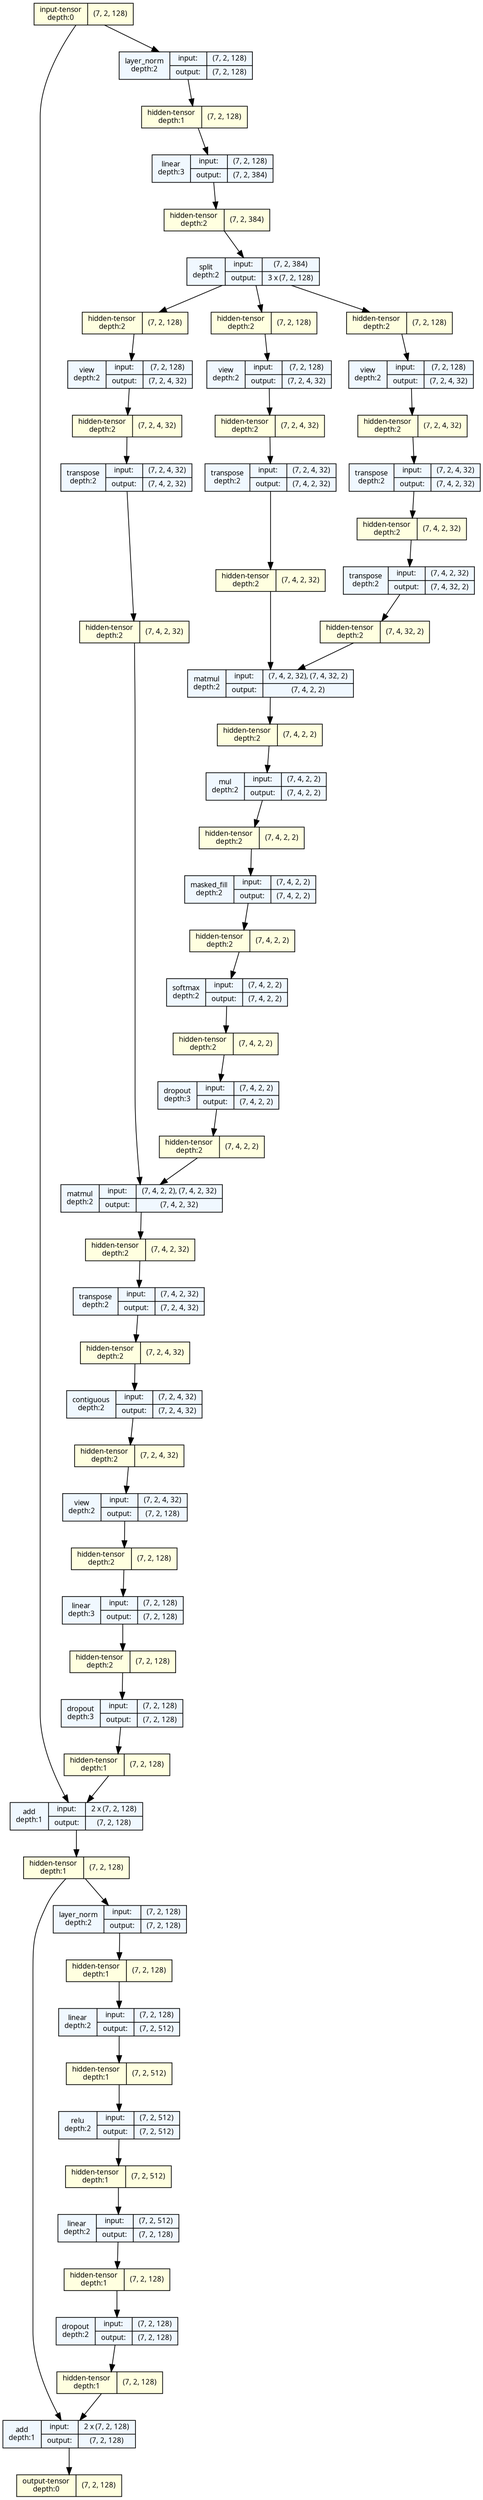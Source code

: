 strict digraph "custom-attention" {
	graph [ordering=in size="36.6,36.6"]
	node [align=left fontname="Linux libertine" fontsize=10 height=0.2 ranksep=0.1 shape=record style=filled]
	edge [fontsize=10]
	0 [label="input-tensor&#92;ndepth:0|(7, 2, 128)" fillcolor=lightyellow]
	0 [label="input-tensor&#92;ndepth:0|(7, 2, 128)" fillcolor=lightyellow]
	1 [label="layer_norm&#92;ndepth:2|{input:|output:}|{(7, 2, 128)|(7, 2, 128)}" fillcolor=aliceblue]
	2 [label="hidden-tensor&#92;ndepth:1|(7, 2, 128)" fillcolor=lightyellow]
	3 [label="linear&#92;ndepth:3|{input:|output:}|{(7, 2, 128)|(7, 2, 384)}" fillcolor=aliceblue]
	4 [label="hidden-tensor&#92;ndepth:2|(7, 2, 384)" fillcolor=lightyellow]
	5 [label="split&#92;ndepth:2|{input:|output:}|{(7, 2, 384)|3 x (7, 2, 128)}" fillcolor=aliceblue]
	6 [label="hidden-tensor&#92;ndepth:2|(7, 2, 128)" fillcolor=lightyellow]
	7 [label="hidden-tensor&#92;ndepth:2|(7, 2, 128)" fillcolor=lightyellow]
	8 [label="hidden-tensor&#92;ndepth:2|(7, 2, 128)" fillcolor=lightyellow]
	9 [label="view&#92;ndepth:2|{input:|output:}|{(7, 2, 128)|(7, 2, 4, 32)}" fillcolor=aliceblue]
	10 [label="hidden-tensor&#92;ndepth:2|(7, 2, 4, 32)" fillcolor=lightyellow]
	11 [label="transpose&#92;ndepth:2|{input:|output:}|{(7, 2, 4, 32)|(7, 4, 2, 32)}" fillcolor=aliceblue]
	12 [label="hidden-tensor&#92;ndepth:2|(7, 4, 2, 32)" fillcolor=lightyellow]
	13 [label="view&#92;ndepth:2|{input:|output:}|{(7, 2, 128)|(7, 2, 4, 32)}" fillcolor=aliceblue]
	14 [label="hidden-tensor&#92;ndepth:2|(7, 2, 4, 32)" fillcolor=lightyellow]
	15 [label="transpose&#92;ndepth:2|{input:|output:}|{(7, 2, 4, 32)|(7, 4, 2, 32)}" fillcolor=aliceblue]
	16 [label="hidden-tensor&#92;ndepth:2|(7, 4, 2, 32)" fillcolor=lightyellow]
	17 [label="view&#92;ndepth:2|{input:|output:}|{(7, 2, 128)|(7, 2, 4, 32)}" fillcolor=aliceblue]
	18 [label="hidden-tensor&#92;ndepth:2|(7, 2, 4, 32)" fillcolor=lightyellow]
	19 [label="transpose&#92;ndepth:2|{input:|output:}|{(7, 2, 4, 32)|(7, 4, 2, 32)}" fillcolor=aliceblue]
	20 [label="hidden-tensor&#92;ndepth:2|(7, 4, 2, 32)" fillcolor=lightyellow]
	21 [label="transpose&#92;ndepth:2|{input:|output:}|{(7, 4, 2, 32)|(7, 4, 32, 2)}" fillcolor=aliceblue]
	22 [label="hidden-tensor&#92;ndepth:2|(7, 4, 32, 2)" fillcolor=lightyellow]
	23 [label="matmul&#92;ndepth:2|{input:|output:}|{(7, 4, 2, 32), (7, 4, 32, 2)|(7, 4, 2, 2)}" fillcolor=aliceblue]
	24 [label="hidden-tensor&#92;ndepth:2|(7, 4, 2, 2)" fillcolor=lightyellow]
	25 [label="mul&#92;ndepth:2|{input:|output:}|{(7, 4, 2, 2)|(7, 4, 2, 2)}" fillcolor=aliceblue]
	26 [label="hidden-tensor&#92;ndepth:2|(7, 4, 2, 2)" fillcolor=lightyellow]
	27 [label="masked_fill&#92;ndepth:2|{input:|output:}|{(7, 4, 2, 2)|(7, 4, 2, 2)}" fillcolor=aliceblue]
	28 [label="hidden-tensor&#92;ndepth:2|(7, 4, 2, 2)" fillcolor=lightyellow]
	29 [label="softmax&#92;ndepth:2|{input:|output:}|{(7, 4, 2, 2)|(7, 4, 2, 2)}" fillcolor=aliceblue]
	30 [label="hidden-tensor&#92;ndepth:2|(7, 4, 2, 2)" fillcolor=lightyellow]
	31 [label="dropout&#92;ndepth:3|{input:|output:}|{(7, 4, 2, 2)|(7, 4, 2, 2)}" fillcolor=aliceblue]
	32 [label="hidden-tensor&#92;ndepth:2|(7, 4, 2, 2)" fillcolor=lightyellow]
	33 [label="matmul&#92;ndepth:2|{input:|output:}|{(7, 4, 2, 2), (7, 4, 2, 32)|(7, 4, 2, 32)}" fillcolor=aliceblue]
	34 [label="hidden-tensor&#92;ndepth:2|(7, 4, 2, 32)" fillcolor=lightyellow]
	35 [label="transpose&#92;ndepth:2|{input:|output:}|{(7, 4, 2, 32)|(7, 2, 4, 32)}" fillcolor=aliceblue]
	36 [label="hidden-tensor&#92;ndepth:2|(7, 2, 4, 32)" fillcolor=lightyellow]
	37 [label="contiguous&#92;ndepth:2|{input:|output:}|{(7, 2, 4, 32)|(7, 2, 4, 32)}" fillcolor=aliceblue]
	38 [label="hidden-tensor&#92;ndepth:2|(7, 2, 4, 32)" fillcolor=lightyellow]
	39 [label="view&#92;ndepth:2|{input:|output:}|{(7, 2, 4, 32)|(7, 2, 128)}" fillcolor=aliceblue]
	40 [label="hidden-tensor&#92;ndepth:2|(7, 2, 128)" fillcolor=lightyellow]
	41 [label="linear&#92;ndepth:3|{input:|output:}|{(7, 2, 128)|(7, 2, 128)}" fillcolor=aliceblue]
	42 [label="hidden-tensor&#92;ndepth:2|(7, 2, 128)" fillcolor=lightyellow]
	43 [label="dropout&#92;ndepth:3|{input:|output:}|{(7, 2, 128)|(7, 2, 128)}" fillcolor=aliceblue]
	44 [label="hidden-tensor&#92;ndepth:1|(7, 2, 128)" fillcolor=lightyellow]
	45 [label="add&#92;ndepth:1|{input:|output:}|{2 x (7, 2, 128)|(7, 2, 128)}" fillcolor=aliceblue]
	46 [label="hidden-tensor&#92;ndepth:1|(7, 2, 128)" fillcolor=lightyellow]
	47 [label="layer_norm&#92;ndepth:2|{input:|output:}|{(7, 2, 128)|(7, 2, 128)}" fillcolor=aliceblue]
	48 [label="hidden-tensor&#92;ndepth:1|(7, 2, 128)" fillcolor=lightyellow]
	49 [label="linear&#92;ndepth:2|{input:|output:}|{(7, 2, 128)|(7, 2, 512)}" fillcolor=aliceblue]
	50 [label="hidden-tensor&#92;ndepth:1|(7, 2, 512)" fillcolor=lightyellow]
	51 [label="relu&#92;ndepth:2|{input:|output:}|{(7, 2, 512)|(7, 2, 512)}" fillcolor=aliceblue]
	52 [label="hidden-tensor&#92;ndepth:1|(7, 2, 512)" fillcolor=lightyellow]
	53 [label="linear&#92;ndepth:2|{input:|output:}|{(7, 2, 512)|(7, 2, 128)}" fillcolor=aliceblue]
	54 [label="hidden-tensor&#92;ndepth:1|(7, 2, 128)" fillcolor=lightyellow]
	55 [label="dropout&#92;ndepth:2|{input:|output:}|{(7, 2, 128)|(7, 2, 128)}" fillcolor=aliceblue]
	56 [label="hidden-tensor&#92;ndepth:1|(7, 2, 128)" fillcolor=lightyellow]
	57 [label="add&#92;ndepth:1|{input:|output:}|{2 x (7, 2, 128)|(7, 2, 128)}" fillcolor=aliceblue]
	58 [label="output-tensor&#92;ndepth:0|(7, 2, 128)" fillcolor=lightyellow]
	0 -> 45
	0 -> 1
	1 -> 2
	2 -> 3
	4 -> 5
	3 -> 4
	6 -> 13
	5 -> 6
	7 -> 9
	5 -> 7
	8 -> 17
	5 -> 8
	10 -> 11
	9 -> 10
	12 -> 21
	11 -> 12
	14 -> 15
	13 -> 14
	16 -> 23
	15 -> 16
	18 -> 19
	17 -> 18
	20 -> 33
	19 -> 20
	22 -> 23
	21 -> 22
	24 -> 25
	23 -> 24
	26 -> 27
	25 -> 26
	28 -> 29
	27 -> 28
	29 -> 30
	30 -> 31
	32 -> 33
	31 -> 32
	34 -> 35
	33 -> 34
	36 -> 37
	35 -> 36
	38 -> 39
	37 -> 38
	39 -> 40
	40 -> 41
	41 -> 42
	42 -> 43
	44 -> 45
	43 -> 44
	46 -> 57
	45 -> 46
	46 -> 47
	47 -> 48
	48 -> 49
	49 -> 50
	50 -> 51
	51 -> 52
	52 -> 53
	53 -> 54
	54 -> 55
	56 -> 57
	55 -> 56
	57 -> 58
}
